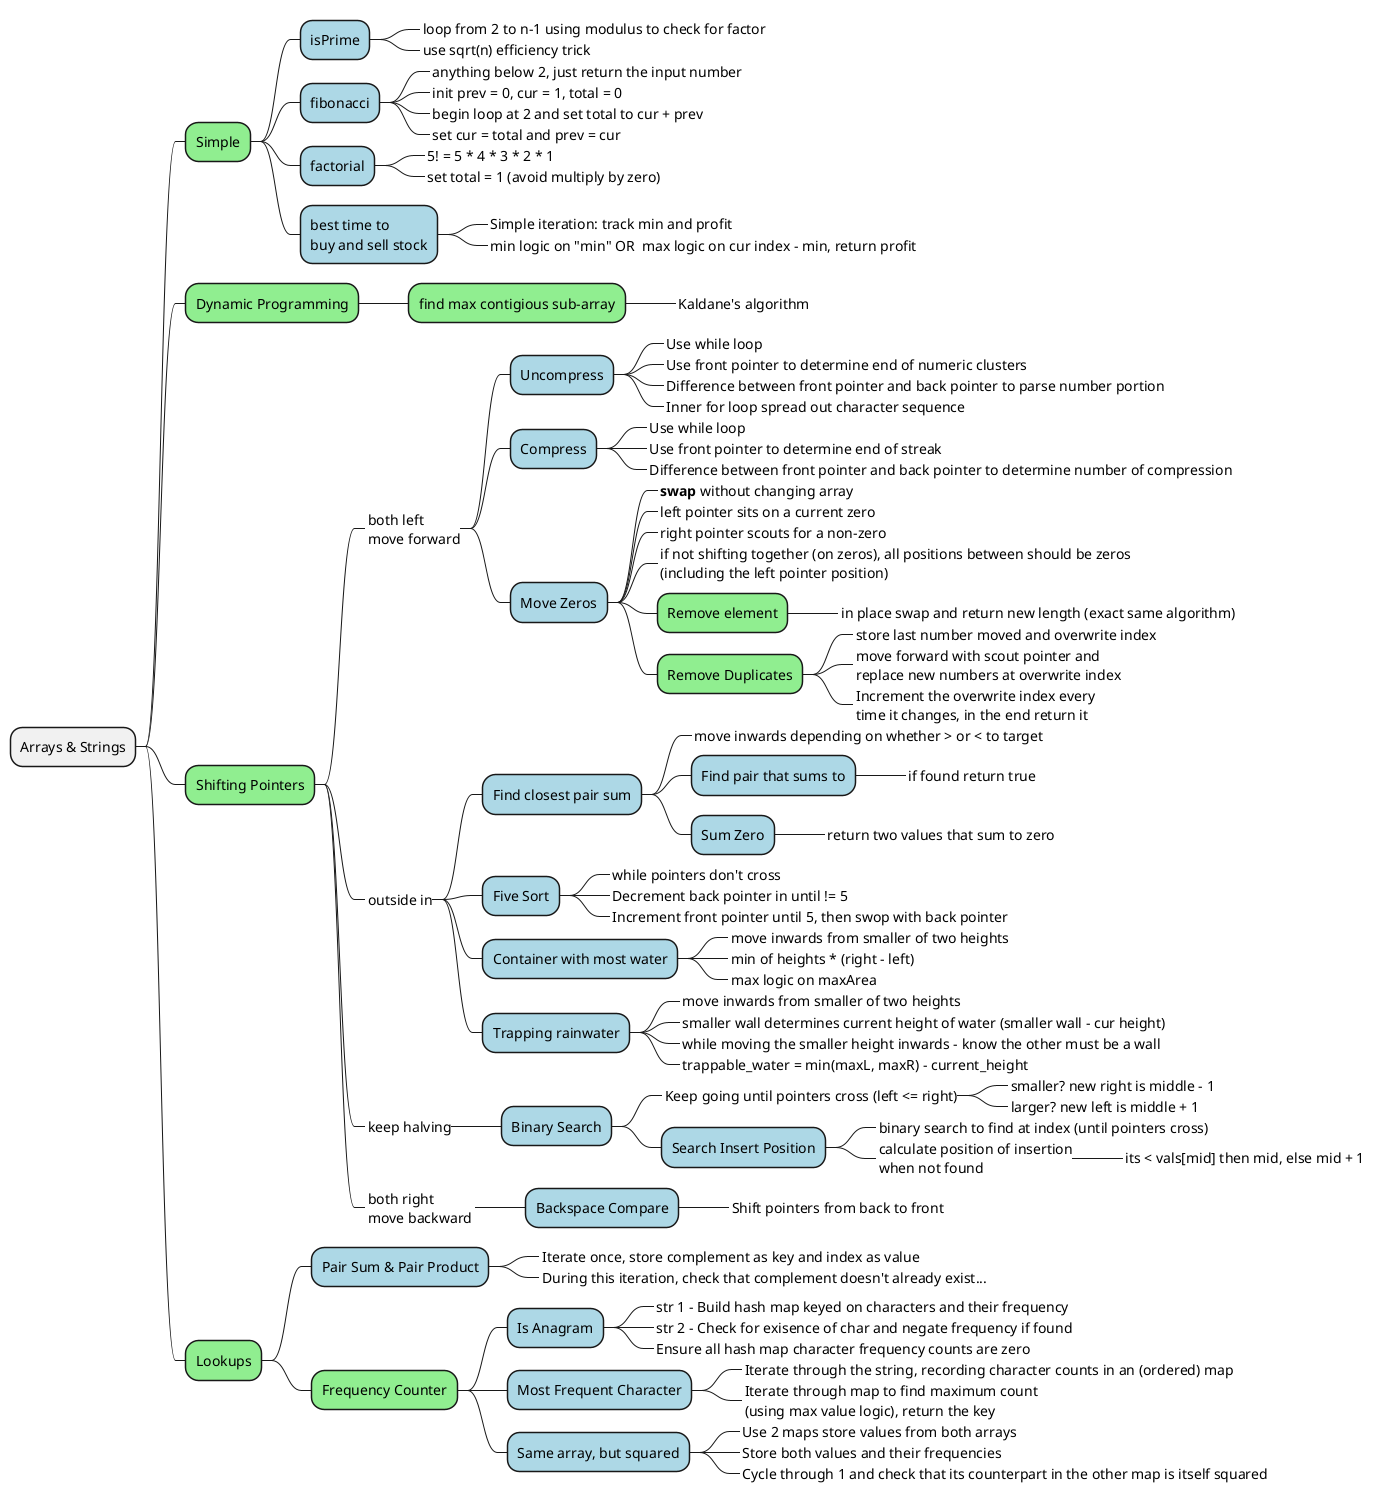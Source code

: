 @startmindmap "Arrays and Strings"

+ Arrays & Strings
++[#lightgreen] Simple
+++[#lightblue] isPrime
++++_ loop from 2 to n-1 using modulus to check for factor
++++_ use sqrt(n) efficiency trick
+++[#lightblue] fibonacci
++++_ anything below 2, just return the input number
++++_ init prev = 0, cur = 1, total = 0
++++_ begin loop at 2 and set total to cur + prev
++++_ set cur = total and prev = cur
+++[#lightblue] factorial
++++_ 5! = 5 * 4 * 3 * 2 * 1
++++_ set total = 1 (avoid multiply by zero)
+++[#lightblue] best time to\nbuy and sell stock
++++_ Simple iteration: track min and profit
++++_ min logic on "min" OR  max logic on cur index - min, return profit

++[#lightgreen] Dynamic Programming
+++[#lightgreen] find max contigious sub-array
++++_ Kaldane's algorithm

++[#lightgreen] Shifting Pointers
+++_ both left\nmove forward
++++[#lightblue] Uncompress
+++++_ Use while loop
+++++_ Use front pointer to determine end of numeric clusters
+++++_ Difference between front pointer and back pointer to parse number portion
+++++_ Inner for loop spread out character sequence
++++[#lightblue] Compress
+++++_ Use while loop
+++++_ Use front pointer to determine end of streak
+++++_ Difference between front pointer and back pointer to determine number of compression
++++[#lightblue] Move Zeros
+++++_ **swap** without changing array
+++++_ left pointer sits on a current zero
+++++_ right pointer scouts for a non-zero
+++++_ if not shifting together (on zeros), all positions between should be zeros\n(including the left pointer position)
+++++[#lightgreen] Remove element
++++++_ in place swap and return new length (exact same algorithm)
+++++[#lightgreen] Remove Duplicates
++++++_ store last number moved and overwrite index
++++++_ move forward with scout pointer and\nreplace new numbers at overwrite index
++++++_ Increment the overwrite index every\ntime it changes, in the end return it

+++_ outside in
++++[#lightblue] Find closest pair sum
+++++_ move inwards depending on whether > or < to target
+++++[#lightblue] Find pair that sums to
++++++_ if found return true
+++++[#lightblue] Sum Zero
++++++_ return two values that sum to zero
++++[#lightblue] Five Sort
+++++_ while pointers don't cross
+++++_ Decrement back pointer in until != 5
+++++_ Increment front pointer until 5, then swop with back pointer
++++[#lightblue] Container with most water
+++++_ move inwards from smaller of two heights
+++++_ min of heights * (right - left)
+++++_ max logic on maxArea

' Busy editing this in place...

++++[#lightblue] Trapping rainwater
+++++_ move inwards from smaller of two heights
+++++_ smaller wall determines current height of water (smaller wall - cur height)
+++++_ while moving the smaller height inwards - know the other must be a wall
+++++_ trappable_water = min(maxL, maxR) - current_height

+++_ keep halving
++++[#lightblue] Binary Search
+++++_ Keep going until pointers cross (left <= right)
++++++_ smaller? new right is middle - 1
++++++_ larger? new left is middle + 1
+++++[#lightblue] Search Insert Position
++++++_ binary search to find at index (until pointers cross)
++++++_ calculate position of insertion\nwhen not found
+++++++_ its < vals[mid] then mid, else mid + 1

+++_ both right\nmove backward 
++++[#lightblue] Backspace Compare
+++++_ Shift pointers from back to front

++[#lightgreen] Lookups
+++[#lightblue] Pair Sum & Pair Product
++++_ Iterate once, store complement as key and index as value
++++_ During this iteration, check that complement doesn't already exist...

+++[#lightgreen] Frequency Counter
++++[#lightblue] Is Anagram
+++++_ str 1 - Build hash map keyed on characters and their frequency
+++++_ str 2 - Check for exisence of char and negate frequency if found
+++++_ Ensure all hash map character frequency counts are zero
++++[#lightblue] Most Frequent Character
+++++_ Iterate through the string, recording character counts in an (ordered) map
+++++_ Iterate through map to find maximum count\n(using max value logic), return the key
++++[#lightblue] Same array, but squared
+++++_ Use 2 maps store values from both arrays
+++++_ Store both values and their frequencies
+++++_ Cycle through 1 and check that its counterpart in the other map is itself squared

@endmindmap


